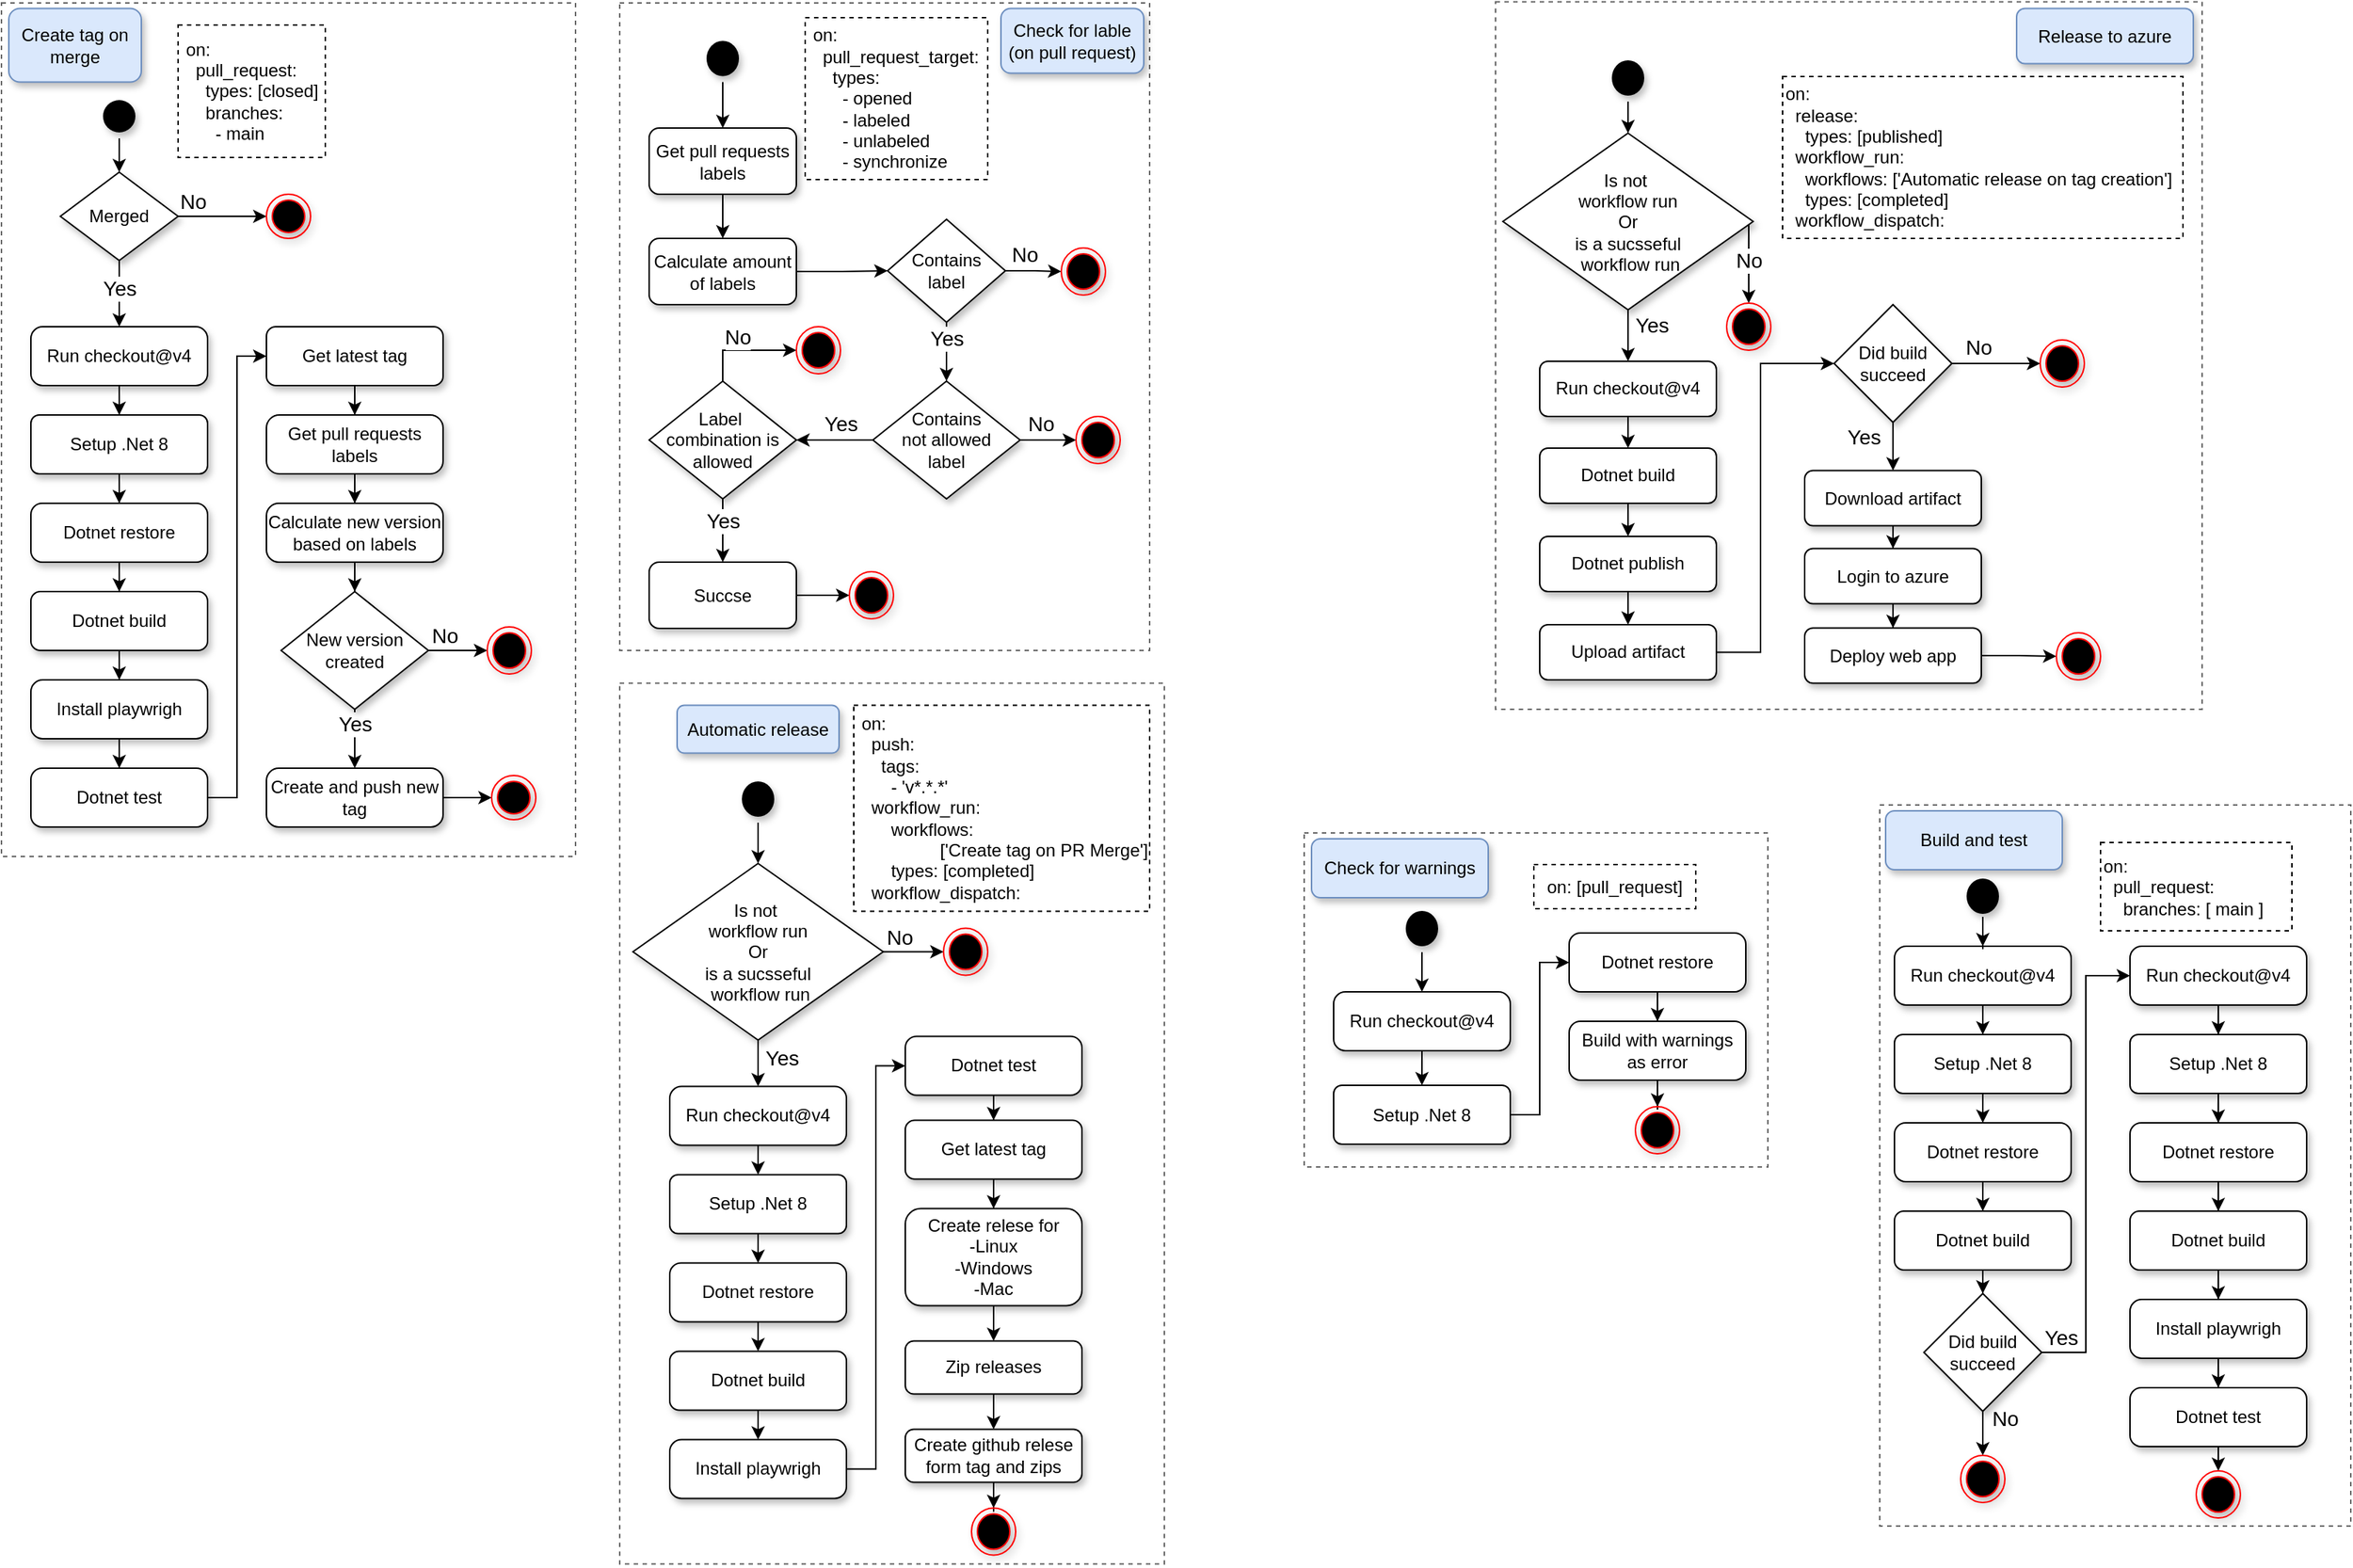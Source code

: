 <mxfile version="25.0.2">
  <diagram name="Page-1" id="opGQl4_MMT8my-eptg-8">
    <mxGraphModel dx="534" dy="356" grid="0" gridSize="10" guides="1" tooltips="1" connect="1" arrows="1" fold="1" page="1" pageScale="1" pageWidth="850" pageHeight="1100" math="0" shadow="0">
      <root>
        <mxCell id="0" />
        <mxCell id="1" parent="0" />
        <mxCell id="ZYwOkiqEYRScWMsETzdc-95" value="" style="rounded=0;whiteSpace=wrap;html=1;fillColor=none;dashed=1;strokeWidth=1;fontColor=#333333;strokeColor=#666666;" parent="1" vertex="1">
          <mxGeometry x="1035" y="19.25" width="480" height="480.75" as="geometry" />
        </mxCell>
        <mxCell id="ZYwOkiqEYRScWMsETzdc-55" value="" style="rounded=0;whiteSpace=wrap;html=1;fillColor=none;dashed=1;strokeWidth=1;fontColor=#333333;strokeColor=#666666;" parent="1" vertex="1">
          <mxGeometry x="1296" y="565" width="320" height="490" as="geometry" />
        </mxCell>
        <mxCell id="ZYwOkiqEYRScWMsETzdc-20" value="" style="rounded=0;whiteSpace=wrap;html=1;fillColor=none;dashed=1;strokeWidth=1;fontColor=#333333;strokeColor=#666666;" parent="1" vertex="1">
          <mxGeometry x="905" y="584" width="315" height="227" as="geometry" />
        </mxCell>
        <mxCell id="NUPaYxcpHXeXiJEivPQf-39" value="" style="rounded=0;whiteSpace=wrap;html=1;fillColor=none;dashed=1;strokeWidth=1;fontColor=#333333;strokeColor=#666666;" parent="1" vertex="1">
          <mxGeometry x="440" y="482.25" width="370" height="598.5" as="geometry" />
        </mxCell>
        <mxCell id="FF10epxWlDn9avqX-Y1P-94" value="" style="rounded=0;whiteSpace=wrap;html=1;fillColor=none;dashed=1;strokeWidth=1;fontColor=#333333;strokeColor=#666666;" parent="1" vertex="1">
          <mxGeometry x="440" y="20" width="360" height="440" as="geometry" />
        </mxCell>
        <mxCell id="FF10epxWlDn9avqX-Y1P-9" value="" style="rounded=0;whiteSpace=wrap;html=1;fillColor=none;dashed=1;strokeWidth=1;fontColor=#333333;strokeColor=#666666;" parent="1" vertex="1">
          <mxGeometry x="20" y="20" width="390" height="580" as="geometry" />
        </mxCell>
        <mxCell id="FF10epxWlDn9avqX-Y1P-1" value="Create tag on merge" style="rounded=1;whiteSpace=wrap;html=1;shadow=1;fillColor=#dae8fc;strokeColor=#6c8ebf;" parent="1" vertex="1">
          <mxGeometry x="25" y="23.75" width="90" height="50" as="geometry" />
        </mxCell>
        <mxCell id="FF10epxWlDn9avqX-Y1P-2" value="Automatic release" style="rounded=1;whiteSpace=wrap;html=1;shadow=1;fillColor=#dae8fc;strokeColor=#6c8ebf;" parent="1" vertex="1">
          <mxGeometry x="479" y="497.25" width="110" height="32.5" as="geometry" />
        </mxCell>
        <mxCell id="FF10epxWlDn9avqX-Y1P-3" value="Check for lable&lt;br&gt;(on pull request)" style="rounded=1;whiteSpace=wrap;html=1;shadow=1;fillColor=#dae8fc;strokeColor=#6c8ebf;" parent="1" vertex="1">
          <mxGeometry x="699" y="23.75" width="97" height="44" as="geometry" />
        </mxCell>
        <mxCell id="FF10epxWlDn9avqX-Y1P-4" value="B&lt;span style=&quot;background-color: initial;&quot;&gt;uild and test&lt;/span&gt;" style="rounded=1;whiteSpace=wrap;html=1;shadow=1;fillColor=#dae8fc;strokeColor=#6c8ebf;" parent="1" vertex="1">
          <mxGeometry x="1300" y="569" width="120" height="40" as="geometry" />
        </mxCell>
        <mxCell id="FF10epxWlDn9avqX-Y1P-5" value="Check for warnings" style="rounded=1;whiteSpace=wrap;html=1;shadow=1;fillColor=#dae8fc;strokeColor=#6c8ebf;" parent="1" vertex="1">
          <mxGeometry x="910" y="588" width="120" height="40" as="geometry" />
        </mxCell>
        <mxCell id="FF10epxWlDn9avqX-Y1P-6" value="Release to azure" style="rounded=1;whiteSpace=wrap;html=1;shadow=1;fillColor=#dae8fc;strokeColor=#6c8ebf;" parent="1" vertex="1">
          <mxGeometry x="1389" y="23.75" width="120" height="37.5" as="geometry" />
        </mxCell>
        <mxCell id="FF10epxWlDn9avqX-Y1P-11" value="&lt;div&gt;&amp;nbsp;on:&lt;/div&gt;&lt;div&gt;&amp;nbsp; &amp;nbsp;pull_request:&lt;/div&gt;&lt;div&gt;&amp;nbsp; &amp;nbsp; &amp;nbsp;types: [closed]&lt;/div&gt;&lt;div&gt;&amp;nbsp; &amp;nbsp; &amp;nbsp;branches:&lt;/div&gt;&lt;div&gt;&amp;nbsp; &amp;nbsp; &amp;nbsp; &amp;nbsp;- main&lt;/div&gt;" style="text;html=1;align=left;verticalAlign=middle;whiteSpace=wrap;rounded=0;strokeColor=default;dashed=1;" parent="1" vertex="1">
          <mxGeometry x="140" y="35" width="100" height="90" as="geometry" />
        </mxCell>
        <mxCell id="FF10epxWlDn9avqX-Y1P-18" value="" style="edgeStyle=orthogonalEdgeStyle;rounded=0;orthogonalLoop=1;jettySize=auto;html=1;" parent="1" source="FF10epxWlDn9avqX-Y1P-12" target="FF10epxWlDn9avqX-Y1P-17" edge="1">
          <mxGeometry relative="1" as="geometry" />
        </mxCell>
        <mxCell id="FF10epxWlDn9avqX-Y1P-19" value="&lt;font style=&quot;font-size: 14px;&quot;&gt;Yes&lt;/font&gt;" style="edgeLabel;html=1;align=center;verticalAlign=middle;resizable=0;points=[];" parent="FF10epxWlDn9avqX-Y1P-18" vertex="1" connectable="0">
          <mxGeometry x="-0.515" y="-3" relative="1" as="geometry">
            <mxPoint x="3" y="8" as="offset" />
          </mxGeometry>
        </mxCell>
        <mxCell id="FF10epxWlDn9avqX-Y1P-12" value="Merged" style="rhombus;whiteSpace=wrap;html=1;shadow=1;" parent="1" vertex="1">
          <mxGeometry x="60" y="135" width="80" height="60" as="geometry" />
        </mxCell>
        <mxCell id="FF10epxWlDn9avqX-Y1P-14" value="" style="endArrow=classic;html=1;rounded=0;exitX=1;exitY=0.5;exitDx=0;exitDy=0;entryX=0;entryY=0.5;entryDx=0;entryDy=0;" parent="1" source="FF10epxWlDn9avqX-Y1P-12" target="FF10epxWlDn9avqX-Y1P-24" edge="1">
          <mxGeometry width="50" height="50" relative="1" as="geometry">
            <mxPoint x="160" y="159.5" as="sourcePoint" />
            <mxPoint x="200" y="160" as="targetPoint" />
          </mxGeometry>
        </mxCell>
        <mxCell id="FF10epxWlDn9avqX-Y1P-16" value="&lt;font style=&quot;font-size: 14px;&quot;&gt;No&lt;/font&gt;" style="edgeLabel;html=1;align=center;verticalAlign=middle;resizable=0;points=[];" parent="FF10epxWlDn9avqX-Y1P-14" vertex="1" connectable="0">
          <mxGeometry x="-0.461" y="1" relative="1" as="geometry">
            <mxPoint x="-6" y="-9" as="offset" />
          </mxGeometry>
        </mxCell>
        <mxCell id="FF10epxWlDn9avqX-Y1P-23" value="" style="edgeStyle=orthogonalEdgeStyle;rounded=0;orthogonalLoop=1;jettySize=auto;html=1;" parent="1" source="FF10epxWlDn9avqX-Y1P-17" target="FF10epxWlDn9avqX-Y1P-22" edge="1">
          <mxGeometry relative="1" as="geometry" />
        </mxCell>
        <mxCell id="FF10epxWlDn9avqX-Y1P-17" value="Run checkout@v4" style="rounded=1;whiteSpace=wrap;html=1;arcSize=20;shadow=1;" parent="1" vertex="1">
          <mxGeometry x="40" y="240" width="120" height="40" as="geometry" />
        </mxCell>
        <mxCell id="FF10epxWlDn9avqX-Y1P-28" value="" style="edgeStyle=orthogonalEdgeStyle;rounded=0;orthogonalLoop=1;jettySize=auto;html=1;" parent="1" source="FF10epxWlDn9avqX-Y1P-22" target="FF10epxWlDn9avqX-Y1P-26" edge="1">
          <mxGeometry relative="1" as="geometry" />
        </mxCell>
        <mxCell id="FF10epxWlDn9avqX-Y1P-22" value="Setup .Net 8" style="rounded=1;whiteSpace=wrap;html=1;arcSize=14;shadow=1;" parent="1" vertex="1">
          <mxGeometry x="40" y="300" width="120" height="40" as="geometry" />
        </mxCell>
        <mxCell id="FF10epxWlDn9avqX-Y1P-24" value="" style="ellipse;html=1;shape=endState;fillColor=#000000;strokeColor=#ff0000;shadow=1;" parent="1" vertex="1">
          <mxGeometry x="200" y="150" width="30" height="30" as="geometry" />
        </mxCell>
        <mxCell id="FF10epxWlDn9avqX-Y1P-30" value="" style="edgeStyle=orthogonalEdgeStyle;rounded=0;orthogonalLoop=1;jettySize=auto;html=1;" parent="1" source="FF10epxWlDn9avqX-Y1P-26" target="FF10epxWlDn9avqX-Y1P-29" edge="1">
          <mxGeometry relative="1" as="geometry" />
        </mxCell>
        <mxCell id="FF10epxWlDn9avqX-Y1P-26" value="Dotnet restore" style="rounded=1;whiteSpace=wrap;html=1;arcSize=19;shadow=1;" parent="1" vertex="1">
          <mxGeometry x="40" y="360" width="120" height="40" as="geometry" />
        </mxCell>
        <mxCell id="FF10epxWlDn9avqX-Y1P-32" value="" style="edgeStyle=orthogonalEdgeStyle;rounded=0;orthogonalLoop=1;jettySize=auto;html=1;" parent="1" source="FF10epxWlDn9avqX-Y1P-29" target="FF10epxWlDn9avqX-Y1P-31" edge="1">
          <mxGeometry relative="1" as="geometry" />
        </mxCell>
        <mxCell id="FF10epxWlDn9avqX-Y1P-29" value="Dotnet build" style="rounded=1;whiteSpace=wrap;html=1;arcSize=16;shadow=1;" parent="1" vertex="1">
          <mxGeometry x="40" y="420" width="120" height="40" as="geometry" />
        </mxCell>
        <mxCell id="FF10epxWlDn9avqX-Y1P-34" value="" style="edgeStyle=orthogonalEdgeStyle;rounded=0;orthogonalLoop=1;jettySize=auto;html=1;" parent="1" source="FF10epxWlDn9avqX-Y1P-31" target="FF10epxWlDn9avqX-Y1P-33" edge="1">
          <mxGeometry relative="1" as="geometry" />
        </mxCell>
        <mxCell id="FF10epxWlDn9avqX-Y1P-31" value="Install playwrigh" style="rounded=1;whiteSpace=wrap;html=1;arcSize=20;shadow=1;" parent="1" vertex="1">
          <mxGeometry x="40" y="480" width="120" height="40" as="geometry" />
        </mxCell>
        <mxCell id="FF10epxWlDn9avqX-Y1P-36" value="" style="edgeStyle=orthogonalEdgeStyle;rounded=0;orthogonalLoop=1;jettySize=auto;html=1;" parent="1" source="FF10epxWlDn9avqX-Y1P-33" target="FF10epxWlDn9avqX-Y1P-35" edge="1">
          <mxGeometry relative="1" as="geometry">
            <Array as="points">
              <mxPoint x="180" y="560" />
              <mxPoint x="180" y="260" />
            </Array>
          </mxGeometry>
        </mxCell>
        <mxCell id="FF10epxWlDn9avqX-Y1P-33" value="Dotnet test" style="rounded=1;whiteSpace=wrap;html=1;arcSize=19;shadow=1;" parent="1" vertex="1">
          <mxGeometry x="40" y="540" width="120" height="40" as="geometry" />
        </mxCell>
        <mxCell id="FF10epxWlDn9avqX-Y1P-40" value="" style="edgeStyle=orthogonalEdgeStyle;rounded=0;orthogonalLoop=1;jettySize=auto;html=1;" parent="1" source="FF10epxWlDn9avqX-Y1P-35" target="FF10epxWlDn9avqX-Y1P-39" edge="1">
          <mxGeometry relative="1" as="geometry" />
        </mxCell>
        <mxCell id="FF10epxWlDn9avqX-Y1P-35" value="Get latest tag" style="rounded=1;whiteSpace=wrap;html=1;arcSize=16;shadow=1;" parent="1" vertex="1">
          <mxGeometry x="200" y="240" width="120" height="40" as="geometry" />
        </mxCell>
        <mxCell id="FF10epxWlDn9avqX-Y1P-42" value="" style="edgeStyle=orthogonalEdgeStyle;rounded=0;orthogonalLoop=1;jettySize=auto;html=1;" parent="1" source="FF10epxWlDn9avqX-Y1P-39" target="FF10epxWlDn9avqX-Y1P-41" edge="1">
          <mxGeometry relative="1" as="geometry" />
        </mxCell>
        <mxCell id="FF10epxWlDn9avqX-Y1P-39" value="Get pull requests labels" style="rounded=1;whiteSpace=wrap;html=1;arcSize=22;shadow=1;" parent="1" vertex="1">
          <mxGeometry x="200" y="300" width="120" height="40" as="geometry" />
        </mxCell>
        <mxCell id="FF10epxWlDn9avqX-Y1P-46" value="" style="edgeStyle=orthogonalEdgeStyle;rounded=0;orthogonalLoop=1;jettySize=auto;html=1;" parent="1" source="FF10epxWlDn9avqX-Y1P-41" target="FF10epxWlDn9avqX-Y1P-45" edge="1">
          <mxGeometry relative="1" as="geometry" />
        </mxCell>
        <mxCell id="FF10epxWlDn9avqX-Y1P-41" value="Calculate new version based on labels" style="rounded=1;whiteSpace=wrap;html=1;arcSize=21;shadow=1;" parent="1" vertex="1">
          <mxGeometry x="200" y="360" width="120" height="40" as="geometry" />
        </mxCell>
        <mxCell id="FF10epxWlDn9avqX-Y1P-48" value="" style="edgeStyle=orthogonalEdgeStyle;rounded=0;orthogonalLoop=1;jettySize=auto;html=1;entryX=0;entryY=0.5;entryDx=0;entryDy=0;" parent="1" source="FF10epxWlDn9avqX-Y1P-45" target="FF10epxWlDn9avqX-Y1P-89" edge="1">
          <mxGeometry relative="1" as="geometry">
            <mxPoint x="350" y="463.75" as="targetPoint" />
          </mxGeometry>
        </mxCell>
        <mxCell id="FF10epxWlDn9avqX-Y1P-49" value="&lt;font style=&quot;font-size: 14px;&quot;&gt;No&lt;/font&gt;" style="edgeLabel;html=1;align=center;verticalAlign=middle;resizable=0;points=[];" parent="FF10epxWlDn9avqX-Y1P-48" vertex="1" connectable="0">
          <mxGeometry x="-0.322" y="3" relative="1" as="geometry">
            <mxPoint x="-3" y="-7" as="offset" />
          </mxGeometry>
        </mxCell>
        <mxCell id="FF10epxWlDn9avqX-Y1P-51" value="" style="edgeStyle=orthogonalEdgeStyle;rounded=0;orthogonalLoop=1;jettySize=auto;html=1;" parent="1" source="FF10epxWlDn9avqX-Y1P-45" target="FF10epxWlDn9avqX-Y1P-50" edge="1">
          <mxGeometry relative="1" as="geometry" />
        </mxCell>
        <mxCell id="FF10epxWlDn9avqX-Y1P-52" value="&lt;font style=&quot;font-size: 14px;&quot;&gt;Yes&lt;/font&gt;" style="edgeLabel;html=1;align=center;verticalAlign=middle;resizable=0;points=[];" parent="FF10epxWlDn9avqX-Y1P-51" vertex="1" connectable="0">
          <mxGeometry x="-0.506" y="3" relative="1" as="geometry">
            <mxPoint x="-3" as="offset" />
          </mxGeometry>
        </mxCell>
        <mxCell id="FF10epxWlDn9avqX-Y1P-45" value="New version&lt;div&gt;created&lt;/div&gt;" style="rhombus;whiteSpace=wrap;html=1;shadow=1;" parent="1" vertex="1">
          <mxGeometry x="210" y="420" width="100" height="80" as="geometry" />
        </mxCell>
        <mxCell id="Z09F61SQXiZ7SDAautrW-2" value="" style="edgeStyle=orthogonalEdgeStyle;rounded=0;orthogonalLoop=1;jettySize=auto;html=1;" edge="1" parent="1" source="FF10epxWlDn9avqX-Y1P-50" target="Z09F61SQXiZ7SDAautrW-1">
          <mxGeometry relative="1" as="geometry" />
        </mxCell>
        <mxCell id="FF10epxWlDn9avqX-Y1P-50" value="Create and push new tag" style="rounded=1;whiteSpace=wrap;html=1;arcSize=21;glass=0;shadow=1;" parent="1" vertex="1">
          <mxGeometry x="200" y="540" width="120" height="40" as="geometry" />
        </mxCell>
        <mxCell id="FF10epxWlDn9avqX-Y1P-56" value="&lt;div&gt;&amp;nbsp;on:&lt;/div&gt;&lt;div&gt;&amp;nbsp; &amp;nbsp;pull_request_target:&lt;/div&gt;&lt;div&gt;&amp;nbsp; &amp;nbsp; &amp;nbsp;types:&lt;/div&gt;&lt;div&gt;&amp;nbsp; &amp;nbsp; &amp;nbsp; &amp;nbsp;- opened&lt;/div&gt;&lt;div&gt;&amp;nbsp; &amp;nbsp; &amp;nbsp; &amp;nbsp;- labeled&lt;/div&gt;&lt;div&gt;&amp;nbsp; &amp;nbsp; &amp;nbsp; &amp;nbsp;- unlabeled&lt;/div&gt;&lt;div&gt;&amp;nbsp; &amp;nbsp; &amp;nbsp; &amp;nbsp;- synchronize&lt;/div&gt;" style="text;html=1;align=left;verticalAlign=middle;whiteSpace=wrap;rounded=0;strokeColor=default;dashed=1;" parent="1" vertex="1">
          <mxGeometry x="566" y="30" width="124" height="110" as="geometry" />
        </mxCell>
        <mxCell id="FF10epxWlDn9avqX-Y1P-60" value="" style="edgeStyle=orthogonalEdgeStyle;rounded=0;orthogonalLoop=1;jettySize=auto;html=1;" parent="1" source="FF10epxWlDn9avqX-Y1P-57" target="FF10epxWlDn9avqX-Y1P-59" edge="1">
          <mxGeometry relative="1" as="geometry" />
        </mxCell>
        <mxCell id="FF10epxWlDn9avqX-Y1P-57" value="Get pull requests labels" style="rounded=1;whiteSpace=wrap;html=1;shadow=1;" parent="1" vertex="1">
          <mxGeometry x="460" y="105" width="100" height="45" as="geometry" />
        </mxCell>
        <mxCell id="FF10epxWlDn9avqX-Y1P-62" value="" style="edgeStyle=orthogonalEdgeStyle;rounded=0;orthogonalLoop=1;jettySize=auto;html=1;" parent="1" source="FF10epxWlDn9avqX-Y1P-59" target="FF10epxWlDn9avqX-Y1P-61" edge="1">
          <mxGeometry relative="1" as="geometry" />
        </mxCell>
        <mxCell id="FF10epxWlDn9avqX-Y1P-59" value="Calculate amount of labels" style="rounded=1;whiteSpace=wrap;html=1;shadow=1;" parent="1" vertex="1">
          <mxGeometry x="460" y="180" width="100" height="45" as="geometry" />
        </mxCell>
        <mxCell id="FF10epxWlDn9avqX-Y1P-64" value="" style="edgeStyle=orthogonalEdgeStyle;rounded=0;orthogonalLoop=1;jettySize=auto;html=1;entryX=0;entryY=0.5;entryDx=0;entryDy=0;" parent="1" source="FF10epxWlDn9avqX-Y1P-61" target="FF10epxWlDn9avqX-Y1P-91" edge="1">
          <mxGeometry relative="1" as="geometry">
            <mxPoint x="752" y="202" as="targetPoint" />
          </mxGeometry>
        </mxCell>
        <mxCell id="FF10epxWlDn9avqX-Y1P-65" value="&lt;font style=&quot;font-size: 14px;&quot;&gt;No&lt;/font&gt;" style="edgeLabel;html=1;align=center;verticalAlign=middle;resizable=0;points=[];" parent="FF10epxWlDn9avqX-Y1P-64" vertex="1" connectable="0">
          <mxGeometry x="-0.513" y="2" relative="1" as="geometry">
            <mxPoint x="3" y="-9" as="offset" />
          </mxGeometry>
        </mxCell>
        <mxCell id="FF10epxWlDn9avqX-Y1P-67" value="" style="edgeStyle=orthogonalEdgeStyle;rounded=0;orthogonalLoop=1;jettySize=auto;html=1;entryX=0.5;entryY=0;entryDx=0;entryDy=0;" parent="1" source="FF10epxWlDn9avqX-Y1P-61" target="FF10epxWlDn9avqX-Y1P-71" edge="1">
          <mxGeometry relative="1" as="geometry">
            <mxPoint x="662" y="277" as="targetPoint" />
          </mxGeometry>
        </mxCell>
        <mxCell id="FF10epxWlDn9avqX-Y1P-70" value="&lt;font style=&quot;font-size: 14px;&quot;&gt;Yes&lt;/font&gt;" style="edgeLabel;html=1;align=center;verticalAlign=middle;resizable=0;points=[];" parent="FF10epxWlDn9avqX-Y1P-67" vertex="1" connectable="0">
          <mxGeometry x="0.418" y="3" relative="1" as="geometry">
            <mxPoint x="-3" y="-18" as="offset" />
          </mxGeometry>
        </mxCell>
        <mxCell id="FF10epxWlDn9avqX-Y1P-61" value="Contains &lt;br&gt;label" style="rhombus;whiteSpace=wrap;html=1;shadow=1;" parent="1" vertex="1">
          <mxGeometry x="622" y="167" width="80" height="70" as="geometry" />
        </mxCell>
        <mxCell id="FF10epxWlDn9avqX-Y1P-74" value="" style="edgeStyle=orthogonalEdgeStyle;rounded=0;orthogonalLoop=1;jettySize=auto;html=1;entryX=0;entryY=0.5;entryDx=0;entryDy=0;" parent="1" source="FF10epxWlDn9avqX-Y1P-71" target="FF10epxWlDn9avqX-Y1P-90" edge="1">
          <mxGeometry relative="1" as="geometry">
            <mxPoint x="752" y="317" as="targetPoint" />
          </mxGeometry>
        </mxCell>
        <mxCell id="FF10epxWlDn9avqX-Y1P-75" value="&lt;font style=&quot;font-size: 14px;&quot;&gt;No&lt;/font&gt;" style="edgeLabel;html=1;align=center;verticalAlign=middle;resizable=0;points=[];" parent="FF10epxWlDn9avqX-Y1P-74" vertex="1" connectable="0">
          <mxGeometry x="-0.177" y="3" relative="1" as="geometry">
            <mxPoint x="-4" y="-8" as="offset" />
          </mxGeometry>
        </mxCell>
        <mxCell id="FF10epxWlDn9avqX-Y1P-78" value="" style="edgeStyle=orthogonalEdgeStyle;rounded=0;orthogonalLoop=1;jettySize=auto;html=1;" parent="1" source="FF10epxWlDn9avqX-Y1P-71" target="FF10epxWlDn9avqX-Y1P-77" edge="1">
          <mxGeometry relative="1" as="geometry" />
        </mxCell>
        <mxCell id="FF10epxWlDn9avqX-Y1P-79" value="&lt;font style=&quot;font-size: 14px;&quot;&gt;Yes&lt;/font&gt;" style="edgeLabel;html=1;align=center;verticalAlign=middle;resizable=0;points=[];" parent="FF10epxWlDn9avqX-Y1P-78" vertex="1" connectable="0">
          <mxGeometry x="-0.42" y="-3" relative="1" as="geometry">
            <mxPoint x="-7" y="-8" as="offset" />
          </mxGeometry>
        </mxCell>
        <mxCell id="FF10epxWlDn9avqX-Y1P-71" value="Contains &lt;br&gt;not allowed&lt;br&gt;&lt;div&gt;label&lt;/div&gt;" style="rhombus;whiteSpace=wrap;html=1;shadow=1;" parent="1" vertex="1">
          <mxGeometry x="612" y="277" width="100" height="80" as="geometry" />
        </mxCell>
        <mxCell id="FF10epxWlDn9avqX-Y1P-81" value="" style="edgeStyle=orthogonalEdgeStyle;rounded=0;orthogonalLoop=1;jettySize=auto;html=1;entryX=0;entryY=0.5;entryDx=0;entryDy=0;" parent="1" source="FF10epxWlDn9avqX-Y1P-77" target="FF10epxWlDn9avqX-Y1P-80" edge="1">
          <mxGeometry relative="1" as="geometry" />
        </mxCell>
        <mxCell id="FF10epxWlDn9avqX-Y1P-84" value="&lt;font style=&quot;font-size: 14px;&quot;&gt;No&lt;/font&gt;" style="edgeLabel;html=1;align=center;verticalAlign=middle;resizable=0;points=[];" parent="FF10epxWlDn9avqX-Y1P-81" vertex="1" connectable="0">
          <mxGeometry x="-0.138" y="3" relative="1" as="geometry">
            <mxPoint y="-6" as="offset" />
          </mxGeometry>
        </mxCell>
        <mxCell id="FF10epxWlDn9avqX-Y1P-86" value="" style="edgeStyle=orthogonalEdgeStyle;rounded=0;orthogonalLoop=1;jettySize=auto;html=1;entryX=0.5;entryY=0;entryDx=0;entryDy=0;" parent="1" source="FF10epxWlDn9avqX-Y1P-77" target="FF10epxWlDn9avqX-Y1P-87" edge="1">
          <mxGeometry relative="1" as="geometry">
            <mxPoint x="662" y="537" as="targetPoint" />
          </mxGeometry>
        </mxCell>
        <mxCell id="FF10epxWlDn9avqX-Y1P-88" value="&lt;font style=&quot;font-size: 14px;&quot;&gt;Yes&lt;/font&gt;" style="edgeLabel;html=1;align=center;verticalAlign=middle;resizable=0;points=[];" parent="FF10epxWlDn9avqX-Y1P-86" vertex="1" connectable="0">
          <mxGeometry x="-0.293" relative="1" as="geometry">
            <mxPoint as="offset" />
          </mxGeometry>
        </mxCell>
        <mxCell id="FF10epxWlDn9avqX-Y1P-77" value="Label&amp;nbsp;&lt;div&gt;combination is allowed&lt;/div&gt;" style="rhombus;whiteSpace=wrap;html=1;shadow=1;" parent="1" vertex="1">
          <mxGeometry x="460" y="277" width="100" height="80" as="geometry" />
        </mxCell>
        <mxCell id="FF10epxWlDn9avqX-Y1P-80" value="" style="ellipse;html=1;shape=endState;fillColor=#000000;strokeColor=#ff0000;shadow=1;" parent="1" vertex="1">
          <mxGeometry x="560" y="240" width="30" height="32" as="geometry" />
        </mxCell>
        <mxCell id="Z09F61SQXiZ7SDAautrW-6" value="" style="edgeStyle=orthogonalEdgeStyle;rounded=0;orthogonalLoop=1;jettySize=auto;html=1;" edge="1" parent="1" source="FF10epxWlDn9avqX-Y1P-87" target="Z09F61SQXiZ7SDAautrW-5">
          <mxGeometry relative="1" as="geometry" />
        </mxCell>
        <mxCell id="FF10epxWlDn9avqX-Y1P-87" value="Succse" style="rounded=1;whiteSpace=wrap;html=1;shadow=1;" parent="1" vertex="1">
          <mxGeometry x="460" y="400" width="100" height="45" as="geometry" />
        </mxCell>
        <mxCell id="FF10epxWlDn9avqX-Y1P-89" value="" style="ellipse;html=1;shape=endState;fillColor=#000000;strokeColor=#ff0000;shadow=1;" parent="1" vertex="1">
          <mxGeometry x="350" y="444" width="30" height="32" as="geometry" />
        </mxCell>
        <mxCell id="FF10epxWlDn9avqX-Y1P-90" value="" style="ellipse;html=1;shape=endState;fillColor=#000000;strokeColor=#ff0000;shadow=1;" parent="1" vertex="1">
          <mxGeometry x="750" y="301" width="30" height="32" as="geometry" />
        </mxCell>
        <mxCell id="FF10epxWlDn9avqX-Y1P-91" value="" style="ellipse;html=1;shape=endState;fillColor=#000000;strokeColor=#ff0000;shadow=1;" parent="1" vertex="1">
          <mxGeometry x="740" y="186.5" width="30" height="32" as="geometry" />
        </mxCell>
        <mxCell id="NUPaYxcpHXeXiJEivPQf-3" value="&lt;div&gt;&amp;nbsp;on:&lt;/div&gt;&lt;div&gt;&amp;nbsp; &amp;nbsp;push:&lt;/div&gt;&lt;div&gt;&amp;nbsp; &amp;nbsp; &amp;nbsp;tags:&lt;/div&gt;&lt;div&gt;&amp;nbsp; &amp;nbsp; &amp;nbsp; &amp;nbsp;- &#39;v*.*.*&#39;&lt;/div&gt;&lt;div&gt;&amp;nbsp; &amp;nbsp;workflow_run:&lt;/div&gt;&lt;div&gt;&amp;nbsp; &amp;nbsp; &amp;nbsp; &amp;nbsp;workflows:&lt;/div&gt;&lt;div&gt;&lt;span style=&quot;white-space: pre;&quot;&gt;&#x9;&lt;/span&gt;&lt;span style=&quot;white-space: pre;&quot;&gt;&#x9;&lt;/span&gt;&amp;nbsp;[&#39;Create tag on PR Merge&#39;]&lt;/div&gt;&lt;div&gt;&amp;nbsp; &amp;nbsp; &amp;nbsp; &amp;nbsp;types: [completed]&lt;/div&gt;&lt;div&gt;&amp;nbsp; &amp;nbsp;workflow_dispatch:&lt;/div&gt;" style="text;html=1;align=left;verticalAlign=middle;whiteSpace=wrap;rounded=0;strokeColor=default;dashed=1;" parent="1" vertex="1">
          <mxGeometry x="599" y="497.25" width="201" height="140" as="geometry" />
        </mxCell>
        <mxCell id="NUPaYxcpHXeXiJEivPQf-8" value="" style="edgeStyle=orthogonalEdgeStyle;rounded=0;orthogonalLoop=1;jettySize=auto;html=1;" parent="1" source="NUPaYxcpHXeXiJEivPQf-4" target="NUPaYxcpHXeXiJEivPQf-7" edge="1">
          <mxGeometry relative="1" as="geometry" />
        </mxCell>
        <mxCell id="NUPaYxcpHXeXiJEivPQf-10" value="&lt;font style=&quot;font-size: 14px;&quot;&gt;No&lt;/font&gt;" style="edgeLabel;html=1;align=center;verticalAlign=middle;resizable=0;points=[];" parent="NUPaYxcpHXeXiJEivPQf-8" vertex="1" connectable="0">
          <mxGeometry x="-0.471" y="2" relative="1" as="geometry">
            <mxPoint y="-8" as="offset" />
          </mxGeometry>
        </mxCell>
        <mxCell id="NUPaYxcpHXeXiJEivPQf-12" value="" style="edgeStyle=orthogonalEdgeStyle;rounded=0;orthogonalLoop=1;jettySize=auto;html=1;entryX=0.5;entryY=0;entryDx=0;entryDy=0;" parent="1" source="NUPaYxcpHXeXiJEivPQf-4" target="NUPaYxcpHXeXiJEivPQf-15" edge="1">
          <mxGeometry relative="1" as="geometry">
            <mxPoint x="534" y="762.25" as="targetPoint" />
          </mxGeometry>
        </mxCell>
        <mxCell id="NUPaYxcpHXeXiJEivPQf-14" value="&lt;font style=&quot;font-size: 14px;&quot;&gt;Yes&lt;/font&gt;" style="edgeLabel;html=1;align=center;verticalAlign=middle;resizable=0;points=[];" parent="NUPaYxcpHXeXiJEivPQf-12" vertex="1" connectable="0">
          <mxGeometry x="-0.411" y="-1" relative="1" as="geometry">
            <mxPoint x="17" y="-3" as="offset" />
          </mxGeometry>
        </mxCell>
        <mxCell id="NUPaYxcpHXeXiJEivPQf-4" value="Is not&amp;nbsp;&lt;div&gt;workflow run&lt;div&gt;Or&lt;/div&gt;&lt;div&gt;is a sucsseful&lt;/div&gt;&lt;div&gt;&amp;nbsp;workflow run&lt;/div&gt;&lt;/div&gt;" style="rhombus;whiteSpace=wrap;html=1;shadow=1;" parent="1" vertex="1">
          <mxGeometry x="449" y="604.75" width="170" height="120" as="geometry" />
        </mxCell>
        <mxCell id="NUPaYxcpHXeXiJEivPQf-7" value="" style="ellipse;html=1;shape=endState;fillColor=#000000;strokeColor=#ff0000;shadow=1;" parent="1" vertex="1">
          <mxGeometry x="660" y="648.75" width="30" height="32" as="geometry" />
        </mxCell>
        <mxCell id="NUPaYxcpHXeXiJEivPQf-15" value="Run checkout@v4" style="rounded=1;whiteSpace=wrap;html=1;arcSize=20;shadow=1;" parent="1" vertex="1">
          <mxGeometry x="474" y="756.25" width="120" height="40" as="geometry" />
        </mxCell>
        <mxCell id="NUPaYxcpHXeXiJEivPQf-16" value="Setup .Net 8" style="rounded=1;whiteSpace=wrap;html=1;arcSize=14;shadow=1;" parent="1" vertex="1">
          <mxGeometry x="474" y="816.25" width="120" height="40" as="geometry" />
        </mxCell>
        <mxCell id="NUPaYxcpHXeXiJEivPQf-17" value="Dotnet restore" style="rounded=1;whiteSpace=wrap;html=1;arcSize=19;shadow=1;" parent="1" vertex="1">
          <mxGeometry x="474" y="876.25" width="120" height="40" as="geometry" />
        </mxCell>
        <mxCell id="NUPaYxcpHXeXiJEivPQf-18" value="Dotnet build" style="rounded=1;whiteSpace=wrap;html=1;arcSize=16;shadow=1;" parent="1" vertex="1">
          <mxGeometry x="474" y="936.25" width="120" height="40" as="geometry" />
        </mxCell>
        <mxCell id="NUPaYxcpHXeXiJEivPQf-36" style="edgeStyle=orthogonalEdgeStyle;rounded=0;orthogonalLoop=1;jettySize=auto;html=1;entryX=0;entryY=0.5;entryDx=0;entryDy=0;" parent="1" source="NUPaYxcpHXeXiJEivPQf-19" target="NUPaYxcpHXeXiJEivPQf-20" edge="1">
          <mxGeometry relative="1" as="geometry" />
        </mxCell>
        <mxCell id="NUPaYxcpHXeXiJEivPQf-19" value="Install playwrigh" style="rounded=1;whiteSpace=wrap;html=1;arcSize=20;shadow=1;" parent="1" vertex="1">
          <mxGeometry x="474" y="996.25" width="120" height="40" as="geometry" />
        </mxCell>
        <mxCell id="NUPaYxcpHXeXiJEivPQf-35" value="" style="edgeStyle=orthogonalEdgeStyle;rounded=0;orthogonalLoop=1;jettySize=auto;html=1;entryX=0.5;entryY=0;entryDx=0;entryDy=0;" parent="1" source="NUPaYxcpHXeXiJEivPQf-20" target="NUPaYxcpHXeXiJEivPQf-21" edge="1">
          <mxGeometry relative="1" as="geometry" />
        </mxCell>
        <mxCell id="NUPaYxcpHXeXiJEivPQf-20" value="Dotnet test" style="rounded=1;whiteSpace=wrap;html=1;arcSize=19;shadow=1;" parent="1" vertex="1">
          <mxGeometry x="634" y="722.25" width="120" height="40" as="geometry" />
        </mxCell>
        <mxCell id="NUPaYxcpHXeXiJEivPQf-29" value="" style="edgeStyle=orthogonalEdgeStyle;rounded=0;orthogonalLoop=1;jettySize=auto;html=1;" parent="1" source="NUPaYxcpHXeXiJEivPQf-21" target="NUPaYxcpHXeXiJEivPQf-28" edge="1">
          <mxGeometry relative="1" as="geometry" />
        </mxCell>
        <mxCell id="NUPaYxcpHXeXiJEivPQf-21" value="Get latest tag" style="rounded=1;whiteSpace=wrap;html=1;arcSize=16;shadow=1;" parent="1" vertex="1">
          <mxGeometry x="634" y="779.25" width="120" height="40" as="geometry" />
        </mxCell>
        <mxCell id="NUPaYxcpHXeXiJEivPQf-22" value="" style="endArrow=classic;html=1;rounded=0;exitX=0.5;exitY=1;exitDx=0;exitDy=0;" parent="1" source="NUPaYxcpHXeXiJEivPQf-15" target="NUPaYxcpHXeXiJEivPQf-16" edge="1">
          <mxGeometry width="50" height="50" relative="1" as="geometry">
            <mxPoint x="455" y="798.75" as="sourcePoint" />
            <mxPoint x="405" y="858.75" as="targetPoint" />
          </mxGeometry>
        </mxCell>
        <mxCell id="NUPaYxcpHXeXiJEivPQf-23" value="" style="endArrow=classic;html=1;rounded=0;exitX=0.5;exitY=1;exitDx=0;exitDy=0;" parent="1" source="NUPaYxcpHXeXiJEivPQf-16" target="NUPaYxcpHXeXiJEivPQf-17" edge="1">
          <mxGeometry width="50" height="50" relative="1" as="geometry">
            <mxPoint x="455" y="851.25" as="sourcePoint" />
            <mxPoint x="405" y="911.25" as="targetPoint" />
          </mxGeometry>
        </mxCell>
        <mxCell id="NUPaYxcpHXeXiJEivPQf-24" value="" style="endArrow=classic;html=1;rounded=0;exitX=0.5;exitY=1;exitDx=0;exitDy=0;entryX=0.5;entryY=0;entryDx=0;entryDy=0;" parent="1" source="NUPaYxcpHXeXiJEivPQf-17" target="NUPaYxcpHXeXiJEivPQf-18" edge="1">
          <mxGeometry width="50" height="50" relative="1" as="geometry">
            <mxPoint x="445" y="936.25" as="sourcePoint" />
            <mxPoint x="395" y="996.25" as="targetPoint" />
          </mxGeometry>
        </mxCell>
        <mxCell id="NUPaYxcpHXeXiJEivPQf-25" value="" style="endArrow=classic;html=1;rounded=0;exitX=0.5;exitY=1;exitDx=0;exitDy=0;entryX=0.5;entryY=0;entryDx=0;entryDy=0;" parent="1" source="NUPaYxcpHXeXiJEivPQf-18" target="NUPaYxcpHXeXiJEivPQf-19" edge="1">
          <mxGeometry width="50" height="50" relative="1" as="geometry">
            <mxPoint x="444" y="1026.25" as="sourcePoint" />
            <mxPoint x="394" y="1086.25" as="targetPoint" />
          </mxGeometry>
        </mxCell>
        <mxCell id="NUPaYxcpHXeXiJEivPQf-31" value="" style="edgeStyle=orthogonalEdgeStyle;rounded=0;orthogonalLoop=1;jettySize=auto;html=1;" parent="1" source="NUPaYxcpHXeXiJEivPQf-28" target="NUPaYxcpHXeXiJEivPQf-30" edge="1">
          <mxGeometry relative="1" as="geometry" />
        </mxCell>
        <mxCell id="NUPaYxcpHXeXiJEivPQf-28" value="Create relese for&lt;div&gt;-Linux&lt;/div&gt;&lt;div&gt;-Windows&lt;/div&gt;&lt;div&gt;-Mac&lt;/div&gt;" style="rounded=1;whiteSpace=wrap;html=1;arcSize=16;shadow=1;" parent="1" vertex="1">
          <mxGeometry x="634" y="839.25" width="120" height="66" as="geometry" />
        </mxCell>
        <mxCell id="NUPaYxcpHXeXiJEivPQf-33" value="" style="edgeStyle=orthogonalEdgeStyle;rounded=0;orthogonalLoop=1;jettySize=auto;html=1;" parent="1" source="NUPaYxcpHXeXiJEivPQf-30" target="NUPaYxcpHXeXiJEivPQf-32" edge="1">
          <mxGeometry relative="1" as="geometry" />
        </mxCell>
        <mxCell id="NUPaYxcpHXeXiJEivPQf-30" value="Zip releases" style="rounded=1;whiteSpace=wrap;html=1;arcSize=16;shadow=1;" parent="1" vertex="1">
          <mxGeometry x="634" y="929.25" width="120" height="36" as="geometry" />
        </mxCell>
        <mxCell id="Z09F61SQXiZ7SDAautrW-39" value="" style="edgeStyle=orthogonalEdgeStyle;rounded=0;orthogonalLoop=1;jettySize=auto;html=1;" edge="1" parent="1" source="NUPaYxcpHXeXiJEivPQf-32" target="Z09F61SQXiZ7SDAautrW-38">
          <mxGeometry relative="1" as="geometry" />
        </mxCell>
        <mxCell id="NUPaYxcpHXeXiJEivPQf-32" value="Create github relese form tag and zips" style="rounded=1;whiteSpace=wrap;html=1;arcSize=16;shadow=1;" parent="1" vertex="1">
          <mxGeometry x="634" y="989.25" width="120" height="36" as="geometry" />
        </mxCell>
        <mxCell id="ZYwOkiqEYRScWMsETzdc-1" value="on: [pull_request]" style="text;html=1;align=center;verticalAlign=middle;whiteSpace=wrap;rounded=0;shadow=0;dashed=1;strokeColor=default;" parent="1" vertex="1">
          <mxGeometry x="1061" y="605.5" width="110" height="30" as="geometry" />
        </mxCell>
        <mxCell id="ZYwOkiqEYRScWMsETzdc-9" value="" style="edgeStyle=orthogonalEdgeStyle;rounded=0;orthogonalLoop=1;jettySize=auto;html=1;" parent="1" source="ZYwOkiqEYRScWMsETzdc-10" target="ZYwOkiqEYRScWMsETzdc-12" edge="1">
          <mxGeometry relative="1" as="geometry" />
        </mxCell>
        <mxCell id="ZYwOkiqEYRScWMsETzdc-10" value="Run checkout@v4" style="rounded=1;whiteSpace=wrap;html=1;arcSize=20;shadow=1;" parent="1" vertex="1">
          <mxGeometry x="925" y="692" width="120" height="40" as="geometry" />
        </mxCell>
        <mxCell id="ZYwOkiqEYRScWMsETzdc-11" value="" style="edgeStyle=orthogonalEdgeStyle;rounded=0;orthogonalLoop=1;jettySize=auto;html=1;entryX=0;entryY=0.5;entryDx=0;entryDy=0;" parent="1" source="ZYwOkiqEYRScWMsETzdc-12" target="ZYwOkiqEYRScWMsETzdc-13" edge="1">
          <mxGeometry relative="1" as="geometry" />
        </mxCell>
        <mxCell id="ZYwOkiqEYRScWMsETzdc-12" value="Setup .Net 8" style="rounded=1;whiteSpace=wrap;html=1;arcSize=14;shadow=1;" parent="1" vertex="1">
          <mxGeometry x="925" y="755.5" width="120" height="40" as="geometry" />
        </mxCell>
        <mxCell id="ZYwOkiqEYRScWMsETzdc-19" value="" style="edgeStyle=orthogonalEdgeStyle;rounded=0;orthogonalLoop=1;jettySize=auto;html=1;" parent="1" source="ZYwOkiqEYRScWMsETzdc-13" target="ZYwOkiqEYRScWMsETzdc-18" edge="1">
          <mxGeometry relative="1" as="geometry" />
        </mxCell>
        <mxCell id="ZYwOkiqEYRScWMsETzdc-13" value="Dotnet restore" style="rounded=1;whiteSpace=wrap;html=1;arcSize=19;shadow=1;" parent="1" vertex="1">
          <mxGeometry x="1085" y="652" width="120" height="40" as="geometry" />
        </mxCell>
        <mxCell id="Z09F61SQXiZ7SDAautrW-20" value="" style="edgeStyle=orthogonalEdgeStyle;rounded=0;orthogonalLoop=1;jettySize=auto;html=1;" edge="1" parent="1" source="ZYwOkiqEYRScWMsETzdc-18" target="Z09F61SQXiZ7SDAautrW-19">
          <mxGeometry relative="1" as="geometry" />
        </mxCell>
        <mxCell id="ZYwOkiqEYRScWMsETzdc-18" value="Build with warnings as error" style="rounded=1;whiteSpace=wrap;html=1;arcSize=19;shadow=1;" parent="1" vertex="1">
          <mxGeometry x="1085" y="712" width="120" height="40" as="geometry" />
        </mxCell>
        <mxCell id="ZYwOkiqEYRScWMsETzdc-21" value="" style="edgeStyle=orthogonalEdgeStyle;rounded=0;orthogonalLoop=1;jettySize=auto;html=1;" parent="1" source="ZYwOkiqEYRScWMsETzdc-22" target="ZYwOkiqEYRScWMsETzdc-24" edge="1">
          <mxGeometry relative="1" as="geometry" />
        </mxCell>
        <mxCell id="ZYwOkiqEYRScWMsETzdc-22" value="Run checkout@v4" style="rounded=1;whiteSpace=wrap;html=1;arcSize=20;shadow=1;" parent="1" vertex="1">
          <mxGeometry x="1306" y="661" width="120" height="40" as="geometry" />
        </mxCell>
        <mxCell id="ZYwOkiqEYRScWMsETzdc-23" value="" style="edgeStyle=orthogonalEdgeStyle;rounded=0;orthogonalLoop=1;jettySize=auto;html=1;" parent="1" source="ZYwOkiqEYRScWMsETzdc-24" target="ZYwOkiqEYRScWMsETzdc-25" edge="1">
          <mxGeometry relative="1" as="geometry" />
        </mxCell>
        <mxCell id="ZYwOkiqEYRScWMsETzdc-24" value="Setup .Net 8" style="rounded=1;whiteSpace=wrap;html=1;arcSize=14;shadow=1;" parent="1" vertex="1">
          <mxGeometry x="1306" y="721" width="120" height="40" as="geometry" />
        </mxCell>
        <mxCell id="ZYwOkiqEYRScWMsETzdc-29" value="" style="edgeStyle=orthogonalEdgeStyle;rounded=0;orthogonalLoop=1;jettySize=auto;html=1;" parent="1" source="ZYwOkiqEYRScWMsETzdc-25" target="ZYwOkiqEYRScWMsETzdc-28" edge="1">
          <mxGeometry relative="1" as="geometry" />
        </mxCell>
        <mxCell id="ZYwOkiqEYRScWMsETzdc-25" value="Dotnet restore" style="rounded=1;whiteSpace=wrap;html=1;arcSize=19;shadow=1;" parent="1" vertex="1">
          <mxGeometry x="1306" y="781" width="120" height="40" as="geometry" />
        </mxCell>
        <mxCell id="ZYwOkiqEYRScWMsETzdc-27" value="&lt;div&gt;on:&lt;/div&gt;&lt;div&gt;&amp;nbsp; pull_request:&lt;/div&gt;&lt;div style=&quot;&quot;&gt;&amp;nbsp; &amp;nbsp; branches: [ main ]&lt;/div&gt;" style="text;html=1;align=left;verticalAlign=middle;resizable=0;points=[];autosize=1;strokeColor=default;fillColor=none;dashed=1;" parent="1" vertex="1">
          <mxGeometry x="1446" y="590.5" width="130" height="60" as="geometry" />
        </mxCell>
        <mxCell id="ZYwOkiqEYRScWMsETzdc-36" style="edgeStyle=orthogonalEdgeStyle;rounded=0;orthogonalLoop=1;jettySize=auto;html=1;entryX=0.5;entryY=0;entryDx=0;entryDy=0;" parent="1" source="ZYwOkiqEYRScWMsETzdc-28" target="ZYwOkiqEYRScWMsETzdc-30" edge="1">
          <mxGeometry relative="1" as="geometry" />
        </mxCell>
        <mxCell id="ZYwOkiqEYRScWMsETzdc-28" value="Dotnet build" style="rounded=1;whiteSpace=wrap;html=1;arcSize=16;shadow=1;" parent="1" vertex="1">
          <mxGeometry x="1306" y="841" width="120" height="40" as="geometry" />
        </mxCell>
        <mxCell id="ZYwOkiqEYRScWMsETzdc-50" style="edgeStyle=orthogonalEdgeStyle;rounded=0;orthogonalLoop=1;jettySize=auto;html=1;entryX=0;entryY=0.5;entryDx=0;entryDy=0;" parent="1" source="ZYwOkiqEYRScWMsETzdc-30" target="ZYwOkiqEYRScWMsETzdc-40" edge="1">
          <mxGeometry relative="1" as="geometry" />
        </mxCell>
        <mxCell id="ZYwOkiqEYRScWMsETzdc-51" value="&lt;font style=&quot;font-size: 14px;&quot;&gt;Yes&lt;/font&gt;" style="edgeLabel;html=1;align=center;verticalAlign=middle;resizable=0;points=[];" parent="ZYwOkiqEYRScWMsETzdc-50" vertex="1" connectable="0">
          <mxGeometry x="-0.921" relative="1" as="geometry">
            <mxPoint y="-10" as="offset" />
          </mxGeometry>
        </mxCell>
        <mxCell id="ZYwOkiqEYRScWMsETzdc-53" value="" style="edgeStyle=orthogonalEdgeStyle;rounded=0;orthogonalLoop=1;jettySize=auto;html=1;" parent="1" source="ZYwOkiqEYRScWMsETzdc-30" target="ZYwOkiqEYRScWMsETzdc-31" edge="1">
          <mxGeometry relative="1" as="geometry" />
        </mxCell>
        <mxCell id="ZYwOkiqEYRScWMsETzdc-54" value="&lt;font style=&quot;font-size: 14px;&quot;&gt;No&lt;/font&gt;" style="edgeLabel;html=1;align=center;verticalAlign=middle;resizable=0;points=[];" parent="ZYwOkiqEYRScWMsETzdc-53" vertex="1" connectable="0">
          <mxGeometry x="-0.71" y="1" relative="1" as="geometry">
            <mxPoint x="14" y="-3" as="offset" />
          </mxGeometry>
        </mxCell>
        <mxCell id="ZYwOkiqEYRScWMsETzdc-30" value="Did build succeed" style="rhombus;whiteSpace=wrap;html=1;shadow=1;" parent="1" vertex="1">
          <mxGeometry x="1326" y="897" width="80" height="80" as="geometry" />
        </mxCell>
        <mxCell id="ZYwOkiqEYRScWMsETzdc-31" value="" style="ellipse;html=1;shape=endState;fillColor=#000000;strokeColor=#ff0000;shadow=1;" parent="1" vertex="1">
          <mxGeometry x="1351" y="1007" width="30" height="32" as="geometry" />
        </mxCell>
        <mxCell id="ZYwOkiqEYRScWMsETzdc-39" value="" style="edgeStyle=orthogonalEdgeStyle;rounded=0;orthogonalLoop=1;jettySize=auto;html=1;" parent="1" source="ZYwOkiqEYRScWMsETzdc-40" target="ZYwOkiqEYRScWMsETzdc-42" edge="1">
          <mxGeometry relative="1" as="geometry" />
        </mxCell>
        <mxCell id="ZYwOkiqEYRScWMsETzdc-40" value="Run checkout@v4" style="rounded=1;whiteSpace=wrap;html=1;arcSize=20;shadow=1;" parent="1" vertex="1">
          <mxGeometry x="1466" y="661" width="120" height="40" as="geometry" />
        </mxCell>
        <mxCell id="ZYwOkiqEYRScWMsETzdc-41" value="" style="edgeStyle=orthogonalEdgeStyle;rounded=0;orthogonalLoop=1;jettySize=auto;html=1;" parent="1" source="ZYwOkiqEYRScWMsETzdc-42" target="ZYwOkiqEYRScWMsETzdc-44" edge="1">
          <mxGeometry relative="1" as="geometry" />
        </mxCell>
        <mxCell id="ZYwOkiqEYRScWMsETzdc-42" value="Setup .Net 8" style="rounded=1;whiteSpace=wrap;html=1;arcSize=14;shadow=1;" parent="1" vertex="1">
          <mxGeometry x="1466" y="721" width="120" height="40" as="geometry" />
        </mxCell>
        <mxCell id="ZYwOkiqEYRScWMsETzdc-43" value="" style="edgeStyle=orthogonalEdgeStyle;rounded=0;orthogonalLoop=1;jettySize=auto;html=1;" parent="1" source="ZYwOkiqEYRScWMsETzdc-44" target="ZYwOkiqEYRScWMsETzdc-46" edge="1">
          <mxGeometry relative="1" as="geometry" />
        </mxCell>
        <mxCell id="ZYwOkiqEYRScWMsETzdc-44" value="Dotnet restore" style="rounded=1;whiteSpace=wrap;html=1;arcSize=19;shadow=1;" parent="1" vertex="1">
          <mxGeometry x="1466" y="781" width="120" height="40" as="geometry" />
        </mxCell>
        <mxCell id="ZYwOkiqEYRScWMsETzdc-45" value="" style="edgeStyle=orthogonalEdgeStyle;rounded=0;orthogonalLoop=1;jettySize=auto;html=1;" parent="1" source="ZYwOkiqEYRScWMsETzdc-46" target="ZYwOkiqEYRScWMsETzdc-48" edge="1">
          <mxGeometry relative="1" as="geometry" />
        </mxCell>
        <mxCell id="ZYwOkiqEYRScWMsETzdc-46" value="Dotnet build" style="rounded=1;whiteSpace=wrap;html=1;arcSize=16;shadow=1;" parent="1" vertex="1">
          <mxGeometry x="1466" y="841" width="120" height="40" as="geometry" />
        </mxCell>
        <mxCell id="ZYwOkiqEYRScWMsETzdc-47" value="" style="edgeStyle=orthogonalEdgeStyle;rounded=0;orthogonalLoop=1;jettySize=auto;html=1;" parent="1" source="ZYwOkiqEYRScWMsETzdc-48" target="ZYwOkiqEYRScWMsETzdc-49" edge="1">
          <mxGeometry relative="1" as="geometry" />
        </mxCell>
        <mxCell id="ZYwOkiqEYRScWMsETzdc-48" value="Install playwrigh" style="rounded=1;whiteSpace=wrap;html=1;arcSize=20;shadow=1;" parent="1" vertex="1">
          <mxGeometry x="1466" y="901" width="120" height="40" as="geometry" />
        </mxCell>
        <mxCell id="Z09F61SQXiZ7SDAautrW-29" value="" style="edgeStyle=orthogonalEdgeStyle;rounded=0;orthogonalLoop=1;jettySize=auto;html=1;" edge="1" parent="1" source="ZYwOkiqEYRScWMsETzdc-49" target="Z09F61SQXiZ7SDAautrW-28">
          <mxGeometry relative="1" as="geometry">
            <Array as="points">
              <mxPoint x="1526" y="1010" />
              <mxPoint x="1526" y="1010" />
            </Array>
          </mxGeometry>
        </mxCell>
        <mxCell id="ZYwOkiqEYRScWMsETzdc-49" value="Dotnet test" style="rounded=1;whiteSpace=wrap;html=1;arcSize=19;shadow=1;" parent="1" vertex="1">
          <mxGeometry x="1466" y="961" width="120" height="40" as="geometry" />
        </mxCell>
        <mxCell id="ZYwOkiqEYRScWMsETzdc-59" value="" style="edgeStyle=orthogonalEdgeStyle;rounded=0;orthogonalLoop=1;jettySize=auto;html=1;exitX=1;exitY=0.5;exitDx=0;exitDy=0;" parent="1" source="ZYwOkiqEYRScWMsETzdc-63" target="ZYwOkiqEYRScWMsETzdc-64" edge="1">
          <mxGeometry relative="1" as="geometry">
            <Array as="points">
              <mxPoint x="1207" y="168" />
            </Array>
          </mxGeometry>
        </mxCell>
        <mxCell id="ZYwOkiqEYRScWMsETzdc-60" value="&lt;font style=&quot;font-size: 14px;&quot;&gt;No&lt;/font&gt;" style="edgeLabel;html=1;align=center;verticalAlign=middle;resizable=0;points=[];" parent="ZYwOkiqEYRScWMsETzdc-59" vertex="1" connectable="0">
          <mxGeometry x="-0.471" y="2" relative="1" as="geometry">
            <mxPoint x="-2" y="14" as="offset" />
          </mxGeometry>
        </mxCell>
        <mxCell id="ZYwOkiqEYRScWMsETzdc-61" value="" style="edgeStyle=orthogonalEdgeStyle;rounded=0;orthogonalLoop=1;jettySize=auto;html=1;entryX=0.5;entryY=0;entryDx=0;entryDy=0;" parent="1" source="ZYwOkiqEYRScWMsETzdc-63" target="ZYwOkiqEYRScWMsETzdc-66" edge="1">
          <mxGeometry relative="1" as="geometry">
            <mxPoint x="1125" y="260" as="targetPoint" />
          </mxGeometry>
        </mxCell>
        <mxCell id="ZYwOkiqEYRScWMsETzdc-62" value="&lt;font style=&quot;font-size: 14px;&quot;&gt;Yes&lt;/font&gt;" style="edgeLabel;html=1;align=center;verticalAlign=middle;resizable=0;points=[];" parent="ZYwOkiqEYRScWMsETzdc-61" vertex="1" connectable="0">
          <mxGeometry x="-0.411" y="-1" relative="1" as="geometry">
            <mxPoint x="17" y="-3" as="offset" />
          </mxGeometry>
        </mxCell>
        <mxCell id="ZYwOkiqEYRScWMsETzdc-63" value="Is not&amp;nbsp;&lt;div&gt;workflow run&lt;div&gt;Or&lt;/div&gt;&lt;div&gt;is a sucsseful&lt;/div&gt;&lt;div&gt;&amp;nbsp;workflow run&lt;/div&gt;&lt;/div&gt;" style="rhombus;whiteSpace=wrap;html=1;shadow=1;" parent="1" vertex="1">
          <mxGeometry x="1040" y="108.5" width="170" height="120" as="geometry" />
        </mxCell>
        <mxCell id="ZYwOkiqEYRScWMsETzdc-64" value="" style="ellipse;html=1;shape=endState;fillColor=#000000;strokeColor=#ff0000;shadow=1;" parent="1" vertex="1">
          <mxGeometry x="1192" y="224" width="30" height="32" as="geometry" />
        </mxCell>
        <mxCell id="ZYwOkiqEYRScWMsETzdc-68" value="" style="edgeStyle=orthogonalEdgeStyle;rounded=0;orthogonalLoop=1;jettySize=auto;html=1;" parent="1" source="ZYwOkiqEYRScWMsETzdc-66" target="ZYwOkiqEYRScWMsETzdc-67" edge="1">
          <mxGeometry relative="1" as="geometry" />
        </mxCell>
        <mxCell id="ZYwOkiqEYRScWMsETzdc-66" value="Run checkout@v4" style="rounded=1;whiteSpace=wrap;html=1;shadow=1;" parent="1" vertex="1">
          <mxGeometry x="1065" y="263.5" width="120" height="37.5" as="geometry" />
        </mxCell>
        <mxCell id="ZYwOkiqEYRScWMsETzdc-70" value="" style="edgeStyle=orthogonalEdgeStyle;rounded=0;orthogonalLoop=1;jettySize=auto;html=1;" parent="1" source="ZYwOkiqEYRScWMsETzdc-67" target="ZYwOkiqEYRScWMsETzdc-69" edge="1">
          <mxGeometry relative="1" as="geometry" />
        </mxCell>
        <mxCell id="ZYwOkiqEYRScWMsETzdc-67" value="Dotnet build" style="rounded=1;whiteSpace=wrap;html=1;shadow=1;" parent="1" vertex="1">
          <mxGeometry x="1065" y="322.5" width="120" height="37.5" as="geometry" />
        </mxCell>
        <mxCell id="ZYwOkiqEYRScWMsETzdc-72" value="" style="edgeStyle=orthogonalEdgeStyle;rounded=0;orthogonalLoop=1;jettySize=auto;html=1;" parent="1" source="ZYwOkiqEYRScWMsETzdc-69" target="ZYwOkiqEYRScWMsETzdc-71" edge="1">
          <mxGeometry relative="1" as="geometry" />
        </mxCell>
        <mxCell id="ZYwOkiqEYRScWMsETzdc-69" value="Dotnet publish" style="rounded=1;whiteSpace=wrap;html=1;shadow=1;" parent="1" vertex="1">
          <mxGeometry x="1065" y="382.5" width="120" height="37.5" as="geometry" />
        </mxCell>
        <mxCell id="ZYwOkiqEYRScWMsETzdc-77" value="" style="edgeStyle=orthogonalEdgeStyle;rounded=0;orthogonalLoop=1;jettySize=auto;html=1;entryX=0;entryY=0.5;entryDx=0;entryDy=0;" parent="1" source="ZYwOkiqEYRScWMsETzdc-71" target="ZYwOkiqEYRScWMsETzdc-76" edge="1">
          <mxGeometry relative="1" as="geometry">
            <Array as="points">
              <mxPoint x="1215" y="461" />
              <mxPoint x="1215" y="265" />
            </Array>
          </mxGeometry>
        </mxCell>
        <mxCell id="ZYwOkiqEYRScWMsETzdc-71" value="Upload artifact" style="rounded=1;whiteSpace=wrap;html=1;shadow=1;" parent="1" vertex="1">
          <mxGeometry x="1065" y="442.5" width="120" height="37.5" as="geometry" />
        </mxCell>
        <mxCell id="ZYwOkiqEYRScWMsETzdc-82" style="edgeStyle=orthogonalEdgeStyle;rounded=0;orthogonalLoop=1;jettySize=auto;html=1;entryX=0.5;entryY=0;entryDx=0;entryDy=0;" parent="1" source="ZYwOkiqEYRScWMsETzdc-76" target="ZYwOkiqEYRScWMsETzdc-81" edge="1">
          <mxGeometry relative="1" as="geometry" />
        </mxCell>
        <mxCell id="ZYwOkiqEYRScWMsETzdc-83" value="&lt;font style=&quot;font-size: 14px;&quot;&gt;Yes&lt;/font&gt;" style="edgeLabel;html=1;align=center;verticalAlign=middle;resizable=0;points=[];" parent="ZYwOkiqEYRScWMsETzdc-82" vertex="1" connectable="0">
          <mxGeometry x="-0.901" relative="1" as="geometry">
            <mxPoint x="-20" y="7" as="offset" />
          </mxGeometry>
        </mxCell>
        <mxCell id="ZYwOkiqEYRScWMsETzdc-93" value="" style="edgeStyle=orthogonalEdgeStyle;rounded=0;orthogonalLoop=1;jettySize=auto;html=1;" parent="1" source="ZYwOkiqEYRScWMsETzdc-76" target="ZYwOkiqEYRScWMsETzdc-80" edge="1">
          <mxGeometry relative="1" as="geometry" />
        </mxCell>
        <mxCell id="ZYwOkiqEYRScWMsETzdc-94" value="&lt;font style=&quot;font-size: 14px;&quot;&gt;No&lt;/font&gt;" style="edgeLabel;html=1;align=center;verticalAlign=middle;resizable=0;points=[];" parent="ZYwOkiqEYRScWMsETzdc-93" vertex="1" connectable="0">
          <mxGeometry x="-0.416" relative="1" as="geometry">
            <mxPoint y="-11" as="offset" />
          </mxGeometry>
        </mxCell>
        <mxCell id="ZYwOkiqEYRScWMsETzdc-76" value="Did build&lt;div&gt;succeed&lt;/div&gt;" style="rhombus;whiteSpace=wrap;html=1;rounded=0;shadow=1;" parent="1" vertex="1">
          <mxGeometry x="1265" y="225" width="80" height="80" as="geometry" />
        </mxCell>
        <mxCell id="ZYwOkiqEYRScWMsETzdc-80" value="" style="ellipse;html=1;shape=endState;fillColor=#000000;strokeColor=#ff0000;shadow=1;" parent="1" vertex="1">
          <mxGeometry x="1405" y="249" width="30" height="32" as="geometry" />
        </mxCell>
        <mxCell id="ZYwOkiqEYRScWMsETzdc-85" value="" style="edgeStyle=orthogonalEdgeStyle;rounded=0;orthogonalLoop=1;jettySize=auto;html=1;" parent="1" source="ZYwOkiqEYRScWMsETzdc-81" target="ZYwOkiqEYRScWMsETzdc-84" edge="1">
          <mxGeometry relative="1" as="geometry" />
        </mxCell>
        <mxCell id="ZYwOkiqEYRScWMsETzdc-81" value="Download artifact" style="rounded=1;whiteSpace=wrap;html=1;shadow=1;" parent="1" vertex="1">
          <mxGeometry x="1245" y="337.75" width="120" height="37.5" as="geometry" />
        </mxCell>
        <mxCell id="ZYwOkiqEYRScWMsETzdc-87" value="" style="edgeStyle=orthogonalEdgeStyle;rounded=0;orthogonalLoop=1;jettySize=auto;html=1;" parent="1" source="ZYwOkiqEYRScWMsETzdc-84" target="ZYwOkiqEYRScWMsETzdc-86" edge="1">
          <mxGeometry relative="1" as="geometry" />
        </mxCell>
        <mxCell id="ZYwOkiqEYRScWMsETzdc-84" value="Login to azure" style="rounded=1;whiteSpace=wrap;html=1;shadow=1;" parent="1" vertex="1">
          <mxGeometry x="1245" y="390.75" width="120" height="37.5" as="geometry" />
        </mxCell>
        <mxCell id="Z09F61SQXiZ7SDAautrW-11" value="" style="edgeStyle=orthogonalEdgeStyle;rounded=0;orthogonalLoop=1;jettySize=auto;html=1;" edge="1" parent="1" source="ZYwOkiqEYRScWMsETzdc-86" target="Z09F61SQXiZ7SDAautrW-10">
          <mxGeometry relative="1" as="geometry" />
        </mxCell>
        <mxCell id="ZYwOkiqEYRScWMsETzdc-86" value="Deploy web app" style="rounded=1;whiteSpace=wrap;html=1;shadow=1;" parent="1" vertex="1">
          <mxGeometry x="1245" y="444.75" width="120" height="37.5" as="geometry" />
        </mxCell>
        <mxCell id="Z09F61SQXiZ7SDAautrW-1" value="" style="ellipse;html=1;shape=endState;fillColor=#000000;strokeColor=#ff0000;shadow=1;" vertex="1" parent="1">
          <mxGeometry x="353" y="545" width="30" height="30" as="geometry" />
        </mxCell>
        <mxCell id="Z09F61SQXiZ7SDAautrW-4" value="" style="edgeStyle=orthogonalEdgeStyle;rounded=0;orthogonalLoop=1;jettySize=auto;html=1;" edge="1" parent="1" source="Z09F61SQXiZ7SDAautrW-3" target="FF10epxWlDn9avqX-Y1P-12">
          <mxGeometry relative="1" as="geometry" />
        </mxCell>
        <mxCell id="Z09F61SQXiZ7SDAautrW-3" value="" style="ellipse;html=1;shape=endState;fillColor=#000000;strokeColor=none;shadow=1;" vertex="1" parent="1">
          <mxGeometry x="85" y="82" width="30" height="30" as="geometry" />
        </mxCell>
        <mxCell id="Z09F61SQXiZ7SDAautrW-5" value="" style="ellipse;html=1;shape=endState;fillColor=#000000;strokeColor=#ff0000;shadow=1;" vertex="1" parent="1">
          <mxGeometry x="596" y="406.5" width="30" height="32" as="geometry" />
        </mxCell>
        <mxCell id="Z09F61SQXiZ7SDAautrW-37" style="edgeStyle=orthogonalEdgeStyle;rounded=0;orthogonalLoop=1;jettySize=auto;html=1;entryX=0.5;entryY=0;entryDx=0;entryDy=0;" edge="1" parent="1" source="Z09F61SQXiZ7SDAautrW-7" target="FF10epxWlDn9avqX-Y1P-57">
          <mxGeometry relative="1" as="geometry" />
        </mxCell>
        <mxCell id="Z09F61SQXiZ7SDAautrW-7" value="" style="ellipse;html=1;shape=endState;fillColor=#000000;strokeColor=none;shadow=1;" vertex="1" parent="1">
          <mxGeometry x="495" y="41.75" width="30" height="32" as="geometry" />
        </mxCell>
        <mxCell id="Z09F61SQXiZ7SDAautrW-10" value="" style="ellipse;html=1;shape=endState;fillColor=#000000;strokeColor=#ff0000;shadow=1;" vertex="1" parent="1">
          <mxGeometry x="1416" y="448" width="30" height="32" as="geometry" />
        </mxCell>
        <mxCell id="Z09F61SQXiZ7SDAautrW-13" value="" style="edgeStyle=orthogonalEdgeStyle;rounded=0;orthogonalLoop=1;jettySize=auto;html=1;" edge="1" parent="1" source="Z09F61SQXiZ7SDAautrW-12" target="ZYwOkiqEYRScWMsETzdc-63">
          <mxGeometry relative="1" as="geometry" />
        </mxCell>
        <mxCell id="Z09F61SQXiZ7SDAautrW-12" value="" style="ellipse;html=1;shape=endState;fillColor=#000000;strokeColor=none;shadow=1;" vertex="1" parent="1">
          <mxGeometry x="1110" y="55" width="30" height="32" as="geometry" />
        </mxCell>
        <mxCell id="Z09F61SQXiZ7SDAautrW-16" value="&lt;div style=&quot;text-wrap: nowrap;&quot;&gt;on:&lt;/div&gt;&lt;div style=&quot;text-wrap: nowrap;&quot;&gt;&amp;nbsp; release:&lt;/div&gt;&lt;div style=&quot;text-wrap: nowrap;&quot;&gt;&amp;nbsp; &amp;nbsp; types: [published]&lt;/div&gt;&lt;div style=&quot;text-wrap: nowrap;&quot;&gt;&amp;nbsp; workflow_run:&lt;/div&gt;&lt;div style=&quot;text-wrap: nowrap;&quot;&gt;&amp;nbsp; &amp;nbsp; workflows: [&#39;Automatic release on tag creation&#39;]&lt;/div&gt;&lt;div style=&quot;text-wrap: nowrap;&quot;&gt;&amp;nbsp; &amp;nbsp; types: [completed]&lt;/div&gt;&lt;div style=&quot;text-wrap: nowrap;&quot;&gt;&amp;nbsp; workflow_dispatch:&lt;/div&gt;" style="text;html=1;align=left;verticalAlign=middle;whiteSpace=wrap;rounded=0;dashed=1;strokeColor=default;" vertex="1" parent="1">
          <mxGeometry x="1230" y="70" width="272" height="110" as="geometry" />
        </mxCell>
        <mxCell id="Z09F61SQXiZ7SDAautrW-19" value="" style="ellipse;html=1;shape=endState;fillColor=#000000;strokeColor=#ff0000;shadow=1;" vertex="1" parent="1">
          <mxGeometry x="1130" y="770" width="30" height="32" as="geometry" />
        </mxCell>
        <mxCell id="Z09F61SQXiZ7SDAautrW-25" style="edgeStyle=orthogonalEdgeStyle;rounded=0;orthogonalLoop=1;jettySize=auto;html=1;" edge="1" parent="1" source="Z09F61SQXiZ7SDAautrW-21" target="ZYwOkiqEYRScWMsETzdc-10">
          <mxGeometry relative="1" as="geometry" />
        </mxCell>
        <mxCell id="Z09F61SQXiZ7SDAautrW-21" value="" style="ellipse;html=1;shape=endState;fillColor=#000000;strokeColor=none;shadow=1;" vertex="1" parent="1">
          <mxGeometry x="970" y="633" width="30" height="32" as="geometry" />
        </mxCell>
        <mxCell id="Z09F61SQXiZ7SDAautrW-28" value="" style="ellipse;html=1;shape=endState;fillColor=#000000;strokeColor=#ff0000;shadow=1;" vertex="1" parent="1">
          <mxGeometry x="1511" y="1017.5" width="30" height="32" as="geometry" />
        </mxCell>
        <mxCell id="Z09F61SQXiZ7SDAautrW-33" style="edgeStyle=orthogonalEdgeStyle;rounded=0;orthogonalLoop=1;jettySize=auto;html=1;" edge="1" parent="1" source="Z09F61SQXiZ7SDAautrW-30" target="ZYwOkiqEYRScWMsETzdc-22">
          <mxGeometry relative="1" as="geometry" />
        </mxCell>
        <mxCell id="Z09F61SQXiZ7SDAautrW-30" value="" style="ellipse;html=1;shape=endState;fillColor=#000000;strokeColor=none;shadow=1;" vertex="1" parent="1">
          <mxGeometry x="1351" y="611" width="30" height="32" as="geometry" />
        </mxCell>
        <mxCell id="Z09F61SQXiZ7SDAautrW-38" value="" style="ellipse;html=1;shape=endState;fillColor=#000000;strokeColor=#ff0000;shadow=1;" vertex="1" parent="1">
          <mxGeometry x="679" y="1042.75" width="30" height="32" as="geometry" />
        </mxCell>
        <mxCell id="Z09F61SQXiZ7SDAautrW-41" style="edgeStyle=orthogonalEdgeStyle;rounded=0;orthogonalLoop=1;jettySize=auto;html=1;" edge="1" parent="1" source="Z09F61SQXiZ7SDAautrW-40" target="NUPaYxcpHXeXiJEivPQf-4">
          <mxGeometry relative="1" as="geometry" />
        </mxCell>
        <mxCell id="Z09F61SQXiZ7SDAautrW-40" value="" style="ellipse;html=1;shape=endState;fillColor=#000000;strokeColor=none;shadow=1;" vertex="1" parent="1">
          <mxGeometry x="519" y="545" width="30" height="32" as="geometry" />
        </mxCell>
      </root>
    </mxGraphModel>
  </diagram>
</mxfile>
